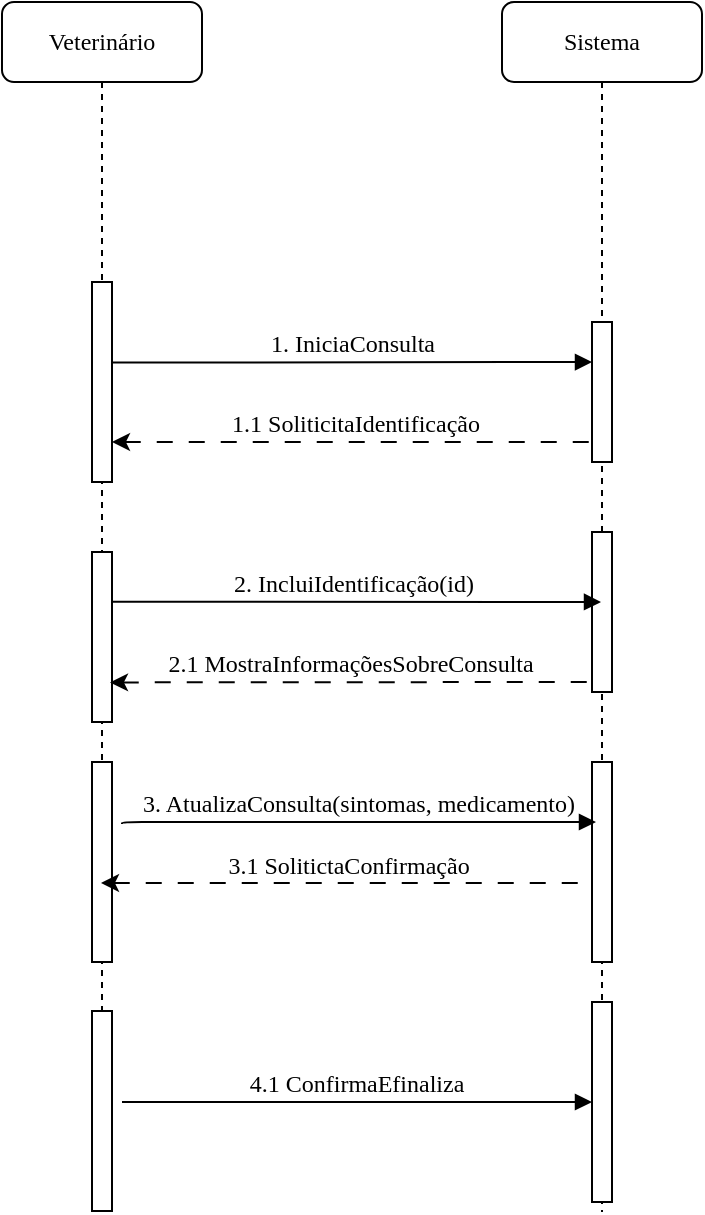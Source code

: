 <mxfile version="22.0.8" type="google">
  <diagram name="Página-1" id="5uS1acwM9CQs330tKAA7">
    <mxGraphModel grid="1" page="1" gridSize="10" guides="1" tooltips="1" connect="1" arrows="1" fold="1" pageScale="1" pageWidth="850" pageHeight="1100" math="0" shadow="0">
      <root>
        <mxCell id="0" />
        <mxCell id="1" parent="0" />
        <mxCell id="H1h_BcgD6XZ_WpmzXWkq-1" value="Veterinário" style="shape=umlLifeline;perimeter=lifelinePerimeter;whiteSpace=wrap;html=1;container=1;collapsible=0;recursiveResize=0;outlineConnect=0;rounded=1;shadow=0;comic=0;labelBackgroundColor=none;strokeWidth=1;fontFamily=Verdana;fontSize=12;align=center;" vertex="1" parent="1">
          <mxGeometry x="310" y="80" width="100" height="604.5" as="geometry" />
        </mxCell>
        <mxCell id="H1h_BcgD6XZ_WpmzXWkq-2" value="" style="html=1;points=[];perimeter=orthogonalPerimeter;rounded=0;shadow=0;comic=0;labelBackgroundColor=none;strokeWidth=1;fontFamily=Verdana;fontSize=12;align=center;" vertex="1" parent="H1h_BcgD6XZ_WpmzXWkq-1">
          <mxGeometry x="45" y="140" width="10" height="100" as="geometry" />
        </mxCell>
        <mxCell id="H1h_BcgD6XZ_WpmzXWkq-4" value="" style="html=1;points=[];perimeter=orthogonalPerimeter;rounded=0;shadow=0;comic=0;labelBackgroundColor=none;strokeWidth=1;fontFamily=Verdana;fontSize=12;align=center;" vertex="1" parent="H1h_BcgD6XZ_WpmzXWkq-1">
          <mxGeometry x="45" y="275" width="10" height="85" as="geometry" />
        </mxCell>
        <mxCell id="H1h_BcgD6XZ_WpmzXWkq-5" value="" style="html=1;points=[];perimeter=orthogonalPerimeter;rounded=0;shadow=0;comic=0;labelBackgroundColor=none;strokeWidth=1;fontFamily=Verdana;fontSize=12;align=center;" vertex="1" parent="H1h_BcgD6XZ_WpmzXWkq-1">
          <mxGeometry x="45" y="380" width="10" height="100" as="geometry" />
        </mxCell>
        <mxCell id="mZqqihxW4J7e9jGP9ITT-1" value="" style="html=1;points=[];perimeter=orthogonalPerimeter;rounded=0;shadow=0;comic=0;labelBackgroundColor=none;strokeWidth=1;fontFamily=Verdana;fontSize=12;align=center;" vertex="1" parent="H1h_BcgD6XZ_WpmzXWkq-1">
          <mxGeometry x="45" y="504.5" width="10" height="100" as="geometry" />
        </mxCell>
        <mxCell id="H1h_BcgD6XZ_WpmzXWkq-7" value="Sistema" style="shape=umlLifeline;perimeter=lifelinePerimeter;whiteSpace=wrap;html=1;container=1;collapsible=0;recursiveResize=0;outlineConnect=0;rounded=1;shadow=0;comic=0;labelBackgroundColor=none;strokeWidth=1;fontFamily=Verdana;fontSize=12;align=center;" vertex="1" parent="1">
          <mxGeometry x="560" y="80" width="100" height="605" as="geometry" />
        </mxCell>
        <mxCell id="H1h_BcgD6XZ_WpmzXWkq-8" value="" style="html=1;points=[];perimeter=orthogonalPerimeter;rounded=0;shadow=0;comic=0;labelBackgroundColor=none;strokeWidth=1;fontFamily=Verdana;fontSize=12;align=center;" vertex="1" parent="H1h_BcgD6XZ_WpmzXWkq-7">
          <mxGeometry x="45" y="160" width="10" height="70" as="geometry" />
        </mxCell>
        <mxCell id="H1h_BcgD6XZ_WpmzXWkq-9" value="2.1 MostraInformaçõesSobreConsulta" style="html=1;verticalAlign=bottom;endArrow=none;labelBackgroundColor=none;fontFamily=Verdana;fontSize=12;edgeStyle=elbowEdgeStyle;elbow=vertical;startArrow=classic;startFill=1;endFill=0;dashed=1;dashPattern=8 8;exitX=0.9;exitY=0.613;exitDx=0;exitDy=0;exitPerimeter=0;" edge="1" parent="H1h_BcgD6XZ_WpmzXWkq-7">
          <mxGeometry relative="1" as="geometry">
            <mxPoint x="-196.0" y="340.2" as="sourcePoint" />
            <mxPoint x="45" y="340.111" as="targetPoint" />
          </mxGeometry>
        </mxCell>
        <mxCell id="H1h_BcgD6XZ_WpmzXWkq-10" value="1. IniciaConsulta" style="html=1;verticalAlign=bottom;endArrow=block;entryX=0;entryY=0;labelBackgroundColor=none;fontFamily=Verdana;fontSize=12;edgeStyle=elbowEdgeStyle;elbow=vertical;" edge="1" parent="H1h_BcgD6XZ_WpmzXWkq-7">
          <mxGeometry relative="1" as="geometry">
            <mxPoint x="-195.0" y="180.273" as="sourcePoint" />
            <mxPoint x="45" y="180.0" as="targetPoint" />
          </mxGeometry>
        </mxCell>
        <mxCell id="H1h_BcgD6XZ_WpmzXWkq-11" value="" style="html=1;points=[];perimeter=orthogonalPerimeter;rounded=0;shadow=0;comic=0;labelBackgroundColor=none;strokeWidth=1;fontFamily=Verdana;fontSize=12;align=center;" vertex="1" parent="H1h_BcgD6XZ_WpmzXWkq-7">
          <mxGeometry x="45" y="265" width="10" height="80" as="geometry" />
        </mxCell>
        <mxCell id="H1h_BcgD6XZ_WpmzXWkq-12" value="" style="html=1;points=[];perimeter=orthogonalPerimeter;rounded=0;shadow=0;comic=0;labelBackgroundColor=none;strokeWidth=1;fontFamily=Verdana;fontSize=12;align=center;" vertex="1" parent="H1h_BcgD6XZ_WpmzXWkq-7">
          <mxGeometry x="45" y="380" width="10" height="100" as="geometry" />
        </mxCell>
        <mxCell id="mZqqihxW4J7e9jGP9ITT-2" value="" style="html=1;points=[];perimeter=orthogonalPerimeter;rounded=0;shadow=0;comic=0;labelBackgroundColor=none;strokeWidth=1;fontFamily=Verdana;fontSize=12;align=center;" vertex="1" parent="H1h_BcgD6XZ_WpmzXWkq-7">
          <mxGeometry x="45" y="500" width="10" height="100" as="geometry" />
        </mxCell>
        <mxCell id="H1h_BcgD6XZ_WpmzXWkq-15" value="1.1 SoliticitaIdentificação&amp;nbsp;" style="html=1;verticalAlign=bottom;endArrow=none;labelBackgroundColor=none;fontFamily=Verdana;fontSize=12;edgeStyle=elbowEdgeStyle;elbow=vertical;startArrow=classic;startFill=1;endFill=0;dashed=1;dashPattern=8 8;" edge="1" parent="1">
          <mxGeometry relative="1" as="geometry">
            <mxPoint x="365" y="300" as="sourcePoint" />
            <mxPoint x="609.5" y="300.273" as="targetPoint" />
          </mxGeometry>
        </mxCell>
        <mxCell id="H1h_BcgD6XZ_WpmzXWkq-16" value="2. IncluiIdentificação(id)&amp;nbsp;" style="html=1;verticalAlign=bottom;endArrow=block;labelBackgroundColor=none;fontFamily=Verdana;fontSize=12;edgeStyle=elbowEdgeStyle;elbow=vertical;" edge="1" parent="1">
          <mxGeometry relative="1" as="geometry">
            <mxPoint x="365" y="379.846" as="sourcePoint" />
            <mxPoint x="609.5" y="380.0" as="targetPoint" />
          </mxGeometry>
        </mxCell>
        <mxCell id="H1h_BcgD6XZ_WpmzXWkq-17" value="3. AtualizaConsulta(sintomas, medicamento)" style="html=1;verticalAlign=bottom;endArrow=block;labelBackgroundColor=none;fontFamily=Verdana;fontSize=12;edgeStyle=elbowEdgeStyle;elbow=vertical;" edge="1" parent="1">
          <mxGeometry x="0.002" relative="1" as="geometry">
            <mxPoint x="370" y="491" as="sourcePoint" />
            <mxPoint x="607" y="490" as="targetPoint" />
            <Array as="points">
              <mxPoint x="360" y="490" />
            </Array>
            <mxPoint as="offset" />
          </mxGeometry>
        </mxCell>
        <mxCell id="H1h_BcgD6XZ_WpmzXWkq-18" value="3.1 SolitictaConfirmação" style="html=1;verticalAlign=bottom;endArrow=none;labelBackgroundColor=none;fontFamily=Verdana;fontSize=12;edgeStyle=elbowEdgeStyle;elbow=vertical;startArrow=classic;startFill=1;endFill=0;dashed=1;dashPattern=8 8;entryX=-0.008;entryY=0.615;entryDx=0;entryDy=0;entryPerimeter=0;" edge="1" parent="1">
          <mxGeometry relative="1" as="geometry">
            <mxPoint x="359.5" y="520.5" as="sourcePoint" />
            <mxPoint x="605.0" y="520" as="targetPoint" />
          </mxGeometry>
        </mxCell>
        <mxCell id="H1h_BcgD6XZ_WpmzXWkq-6" value="4.1 ConfirmaEfinaliza" style="html=1;verticalAlign=bottom;endArrow=block;labelBackgroundColor=none;fontFamily=Verdana;fontSize=12;edgeStyle=elbowEdgeStyle;elbow=vertical;" edge="1" parent="1">
          <mxGeometry relative="1" as="geometry">
            <mxPoint x="370" y="629.996" as="sourcePoint" />
            <mxPoint x="605" y="630" as="targetPoint" />
          </mxGeometry>
        </mxCell>
      </root>
    </mxGraphModel>
  </diagram>
</mxfile>
